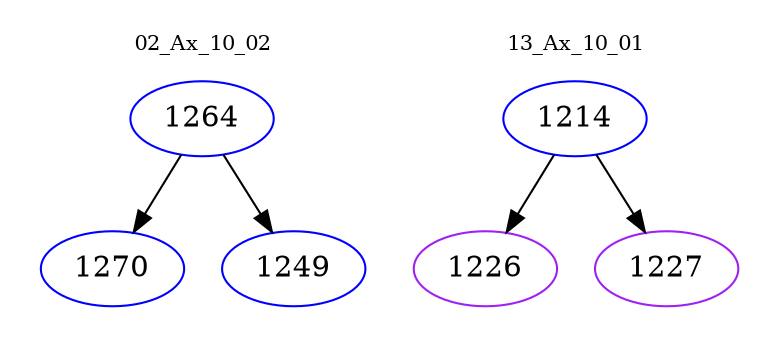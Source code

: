 digraph{
subgraph cluster_0 {
color = white
label = "02_Ax_10_02";
fontsize=10;
T0_1264 [label="1264", color="blue"]
T0_1264 -> T0_1270 [color="black"]
T0_1270 [label="1270", color="blue"]
T0_1264 -> T0_1249 [color="black"]
T0_1249 [label="1249", color="blue"]
}
subgraph cluster_1 {
color = white
label = "13_Ax_10_01";
fontsize=10;
T1_1214 [label="1214", color="blue"]
T1_1214 -> T1_1226 [color="black"]
T1_1226 [label="1226", color="purple"]
T1_1214 -> T1_1227 [color="black"]
T1_1227 [label="1227", color="purple"]
}
}
